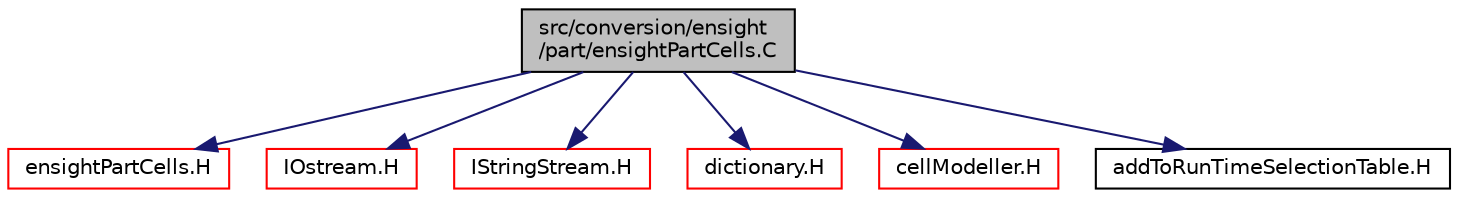 digraph "src/conversion/ensight/part/ensightPartCells.C"
{
  bgcolor="transparent";
  edge [fontname="Helvetica",fontsize="10",labelfontname="Helvetica",labelfontsize="10"];
  node [fontname="Helvetica",fontsize="10",shape=record];
  Node0 [label="src/conversion/ensight\l/part/ensightPartCells.C",height=0.2,width=0.4,color="black", fillcolor="grey75", style="filled", fontcolor="black"];
  Node0 -> Node1 [color="midnightblue",fontsize="10",style="solid",fontname="Helvetica"];
  Node1 [label="ensightPartCells.H",height=0.2,width=0.4,color="red",URL="$a00158.html"];
  Node0 -> Node7 [color="midnightblue",fontsize="10",style="solid",fontname="Helvetica"];
  Node7 [label="IOstream.H",height=0.2,width=0.4,color="red",URL="$a09812.html"];
  Node0 -> Node242 [color="midnightblue",fontsize="10",style="solid",fontname="Helvetica"];
  Node242 [label="IStringStream.H",height=0.2,width=0.4,color="red",URL="$a09935.html"];
  Node0 -> Node223 [color="midnightblue",fontsize="10",style="solid",fontname="Helvetica"];
  Node223 [label="dictionary.H",height=0.2,width=0.4,color="red",URL="$a09506.html"];
  Node0 -> Node244 [color="midnightblue",fontsize="10",style="solid",fontname="Helvetica"];
  Node244 [label="cellModeller.H",height=0.2,width=0.4,color="red",URL="$a12026.html"];
  Node0 -> Node245 [color="midnightblue",fontsize="10",style="solid",fontname="Helvetica"];
  Node245 [label="addToRunTimeSelectionTable.H",height=0.2,width=0.4,color="black",URL="$a09989.html",tooltip="Macros for easy insertion into run-time selection tables. "];
}
